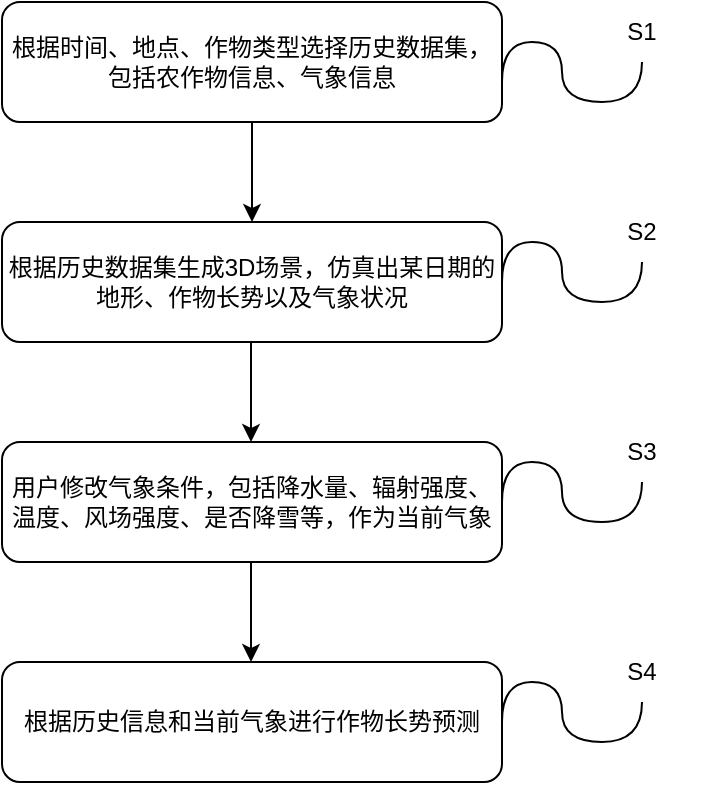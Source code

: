 <mxfile version="24.4.14" type="github">
  <diagram id="C5RBs43oDa-KdzZeNtuy" name="Page-1">
    <mxGraphModel dx="1002" dy="577" grid="1" gridSize="10" guides="1" tooltips="1" connect="1" arrows="1" fold="1" page="1" pageScale="1" pageWidth="827" pageHeight="1169" math="0" shadow="0">
      <root>
        <mxCell id="WIyWlLk6GJQsqaUBKTNV-0" />
        <mxCell id="WIyWlLk6GJQsqaUBKTNV-1" parent="WIyWlLk6GJQsqaUBKTNV-0" />
        <mxCell id="A7aLh-P_sMoxLSViLuQI-1" style="edgeStyle=orthogonalEdgeStyle;rounded=0;orthogonalLoop=1;jettySize=auto;html=1;" edge="1" parent="WIyWlLk6GJQsqaUBKTNV-1" source="A7aLh-P_sMoxLSViLuQI-0">
          <mxGeometry relative="1" as="geometry">
            <mxPoint x="465" y="570" as="targetPoint" />
          </mxGeometry>
        </mxCell>
        <mxCell id="A7aLh-P_sMoxLSViLuQI-0" value="根据时间、地点、作物类型选择历史数据集，包括农作物信息、气象信息" style="rounded=1;whiteSpace=wrap;html=1;" vertex="1" parent="WIyWlLk6GJQsqaUBKTNV-1">
          <mxGeometry x="340" y="460" width="250" height="60" as="geometry" />
        </mxCell>
        <mxCell id="A7aLh-P_sMoxLSViLuQI-3" value="根据历史数据集生成3D场景，仿真出某日期的地形、作物长势以及气象状况" style="rounded=1;whiteSpace=wrap;html=1;" vertex="1" parent="WIyWlLk6GJQsqaUBKTNV-1">
          <mxGeometry x="340" y="570" width="250" height="60" as="geometry" />
        </mxCell>
        <mxCell id="A7aLh-P_sMoxLSViLuQI-4" value="用户修改气象条件，包括降水量、辐射强度、温度、风场强度、是否降雪等，作为当前气象" style="rounded=1;whiteSpace=wrap;html=1;" vertex="1" parent="WIyWlLk6GJQsqaUBKTNV-1">
          <mxGeometry x="340" y="680" width="250" height="60" as="geometry" />
        </mxCell>
        <mxCell id="A7aLh-P_sMoxLSViLuQI-5" style="edgeStyle=orthogonalEdgeStyle;rounded=0;orthogonalLoop=1;jettySize=auto;html=1;" edge="1" parent="WIyWlLk6GJQsqaUBKTNV-1">
          <mxGeometry relative="1" as="geometry">
            <mxPoint x="464.5" y="680" as="targetPoint" />
            <mxPoint x="464.5" y="630" as="sourcePoint" />
          </mxGeometry>
        </mxCell>
        <mxCell id="A7aLh-P_sMoxLSViLuQI-7" style="edgeStyle=orthogonalEdgeStyle;rounded=0;orthogonalLoop=1;jettySize=auto;html=1;" edge="1" parent="WIyWlLk6GJQsqaUBKTNV-1">
          <mxGeometry relative="1" as="geometry">
            <mxPoint x="464.5" y="790" as="targetPoint" />
            <mxPoint x="464.5" y="740" as="sourcePoint" />
          </mxGeometry>
        </mxCell>
        <mxCell id="A7aLh-P_sMoxLSViLuQI-8" value="根据历史信息和当前气象进行作物长势预测" style="rounded=1;whiteSpace=wrap;html=1;" vertex="1" parent="WIyWlLk6GJQsqaUBKTNV-1">
          <mxGeometry x="340" y="790" width="250" height="60" as="geometry" />
        </mxCell>
        <mxCell id="A7aLh-P_sMoxLSViLuQI-9" value="" style="endArrow=none;html=1;rounded=0;edgeStyle=orthogonalEdgeStyle;curved=1;" edge="1" parent="WIyWlLk6GJQsqaUBKTNV-1">
          <mxGeometry width="50" height="50" relative="1" as="geometry">
            <mxPoint x="590" y="500" as="sourcePoint" />
            <mxPoint x="660" y="490" as="targetPoint" />
            <Array as="points">
              <mxPoint x="590" y="480" />
              <mxPoint x="620" y="480" />
              <mxPoint x="620" y="510" />
              <mxPoint x="660" y="510" />
            </Array>
          </mxGeometry>
        </mxCell>
        <mxCell id="A7aLh-P_sMoxLSViLuQI-10" value="S1" style="text;html=1;align=center;verticalAlign=middle;whiteSpace=wrap;rounded=0;" vertex="1" parent="WIyWlLk6GJQsqaUBKTNV-1">
          <mxGeometry x="630" y="460" width="60" height="30" as="geometry" />
        </mxCell>
        <mxCell id="A7aLh-P_sMoxLSViLuQI-11" value="" style="endArrow=none;html=1;rounded=0;edgeStyle=orthogonalEdgeStyle;curved=1;" edge="1" parent="WIyWlLk6GJQsqaUBKTNV-1">
          <mxGeometry width="50" height="50" relative="1" as="geometry">
            <mxPoint x="590" y="600" as="sourcePoint" />
            <mxPoint x="660" y="590" as="targetPoint" />
            <Array as="points">
              <mxPoint x="590" y="580" />
              <mxPoint x="620" y="580" />
              <mxPoint x="620" y="610" />
              <mxPoint x="660" y="610" />
            </Array>
          </mxGeometry>
        </mxCell>
        <mxCell id="A7aLh-P_sMoxLSViLuQI-12" value="S2" style="text;html=1;align=center;verticalAlign=middle;whiteSpace=wrap;rounded=0;" vertex="1" parent="WIyWlLk6GJQsqaUBKTNV-1">
          <mxGeometry x="630" y="560" width="60" height="30" as="geometry" />
        </mxCell>
        <mxCell id="A7aLh-P_sMoxLSViLuQI-13" value="" style="endArrow=none;html=1;rounded=0;edgeStyle=orthogonalEdgeStyle;curved=1;" edge="1" parent="WIyWlLk6GJQsqaUBKTNV-1">
          <mxGeometry width="50" height="50" relative="1" as="geometry">
            <mxPoint x="590" y="710" as="sourcePoint" />
            <mxPoint x="660" y="700" as="targetPoint" />
            <Array as="points">
              <mxPoint x="590" y="690" />
              <mxPoint x="620" y="690" />
              <mxPoint x="620" y="720" />
              <mxPoint x="660" y="720" />
            </Array>
          </mxGeometry>
        </mxCell>
        <mxCell id="A7aLh-P_sMoxLSViLuQI-14" value="S3" style="text;html=1;align=center;verticalAlign=middle;whiteSpace=wrap;rounded=0;" vertex="1" parent="WIyWlLk6GJQsqaUBKTNV-1">
          <mxGeometry x="630" y="670" width="60" height="30" as="geometry" />
        </mxCell>
        <mxCell id="A7aLh-P_sMoxLSViLuQI-15" value="" style="endArrow=none;html=1;rounded=0;edgeStyle=orthogonalEdgeStyle;curved=1;" edge="1" parent="WIyWlLk6GJQsqaUBKTNV-1">
          <mxGeometry width="50" height="50" relative="1" as="geometry">
            <mxPoint x="590" y="820" as="sourcePoint" />
            <mxPoint x="660" y="810" as="targetPoint" />
            <Array as="points">
              <mxPoint x="590" y="800" />
              <mxPoint x="620" y="800" />
              <mxPoint x="620" y="830" />
              <mxPoint x="660" y="830" />
            </Array>
          </mxGeometry>
        </mxCell>
        <mxCell id="A7aLh-P_sMoxLSViLuQI-16" value="S4" style="text;html=1;align=center;verticalAlign=middle;whiteSpace=wrap;rounded=0;" vertex="1" parent="WIyWlLk6GJQsqaUBKTNV-1">
          <mxGeometry x="630" y="780" width="60" height="30" as="geometry" />
        </mxCell>
      </root>
    </mxGraphModel>
  </diagram>
</mxfile>
